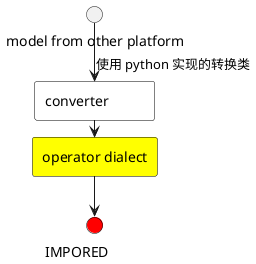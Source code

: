@startuml
!define RECTANGLE class

skinparam stereotypeDisplay none

hide stereotype
skinparam minClassWidth 100
skinparam nodesep 20
skinparam ranksep 5
'skinparam packageStyle rectangle
'skinparam linetype ortho
'skinparam arrowThickness 1


skinparam rectangle {
    BackgroundColor White
    BorderColor Black
}

skinparam rectangle<<dialect>> {
    BackgroundColor Yellow
    BorderColor Black
    FontColor Black
}

skinparam interface<<compilephase>> {
    BackgroundColor Red
    BorderColor Black
    FontColor Black
}

skinparam interface<<pass>> {
    BackgroundColor Green
    BorderColor Black
    FontColor Black
}

skinparam interface<<conversion>> {
    BackgroundColor DarkBlue
    BorderColor Black
    FontColor Black
}


rectangle "operator dialect" as operator <<dialect>>
rectangle "converter" as converter

() "model from other platform" as model_from_other_platform
() "IMPORED" as IMPORTED <<compilephase>>


' 连接关系

model_from_other_platform --> converter: 使用 python 实现的转换类
converter --> operator
operator --> IMPORTED


@enduml
